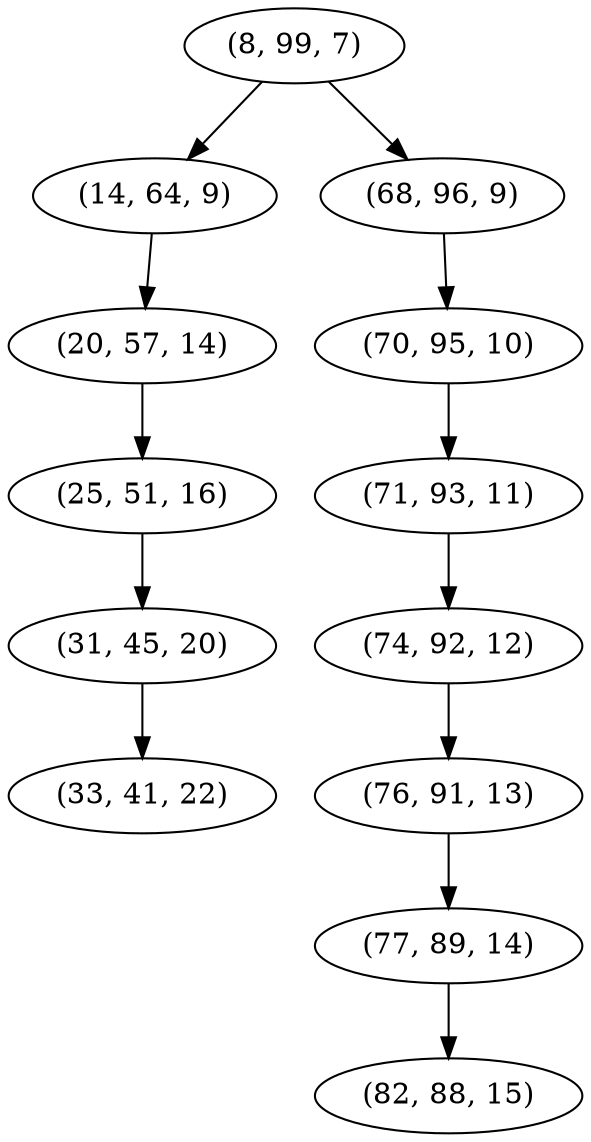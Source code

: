 digraph tree {
    "(8, 99, 7)";
    "(14, 64, 9)";
    "(20, 57, 14)";
    "(25, 51, 16)";
    "(31, 45, 20)";
    "(33, 41, 22)";
    "(68, 96, 9)";
    "(70, 95, 10)";
    "(71, 93, 11)";
    "(74, 92, 12)";
    "(76, 91, 13)";
    "(77, 89, 14)";
    "(82, 88, 15)";
    "(8, 99, 7)" -> "(14, 64, 9)";
    "(8, 99, 7)" -> "(68, 96, 9)";
    "(14, 64, 9)" -> "(20, 57, 14)";
    "(20, 57, 14)" -> "(25, 51, 16)";
    "(25, 51, 16)" -> "(31, 45, 20)";
    "(31, 45, 20)" -> "(33, 41, 22)";
    "(68, 96, 9)" -> "(70, 95, 10)";
    "(70, 95, 10)" -> "(71, 93, 11)";
    "(71, 93, 11)" -> "(74, 92, 12)";
    "(74, 92, 12)" -> "(76, 91, 13)";
    "(76, 91, 13)" -> "(77, 89, 14)";
    "(77, 89, 14)" -> "(82, 88, 15)";
}
